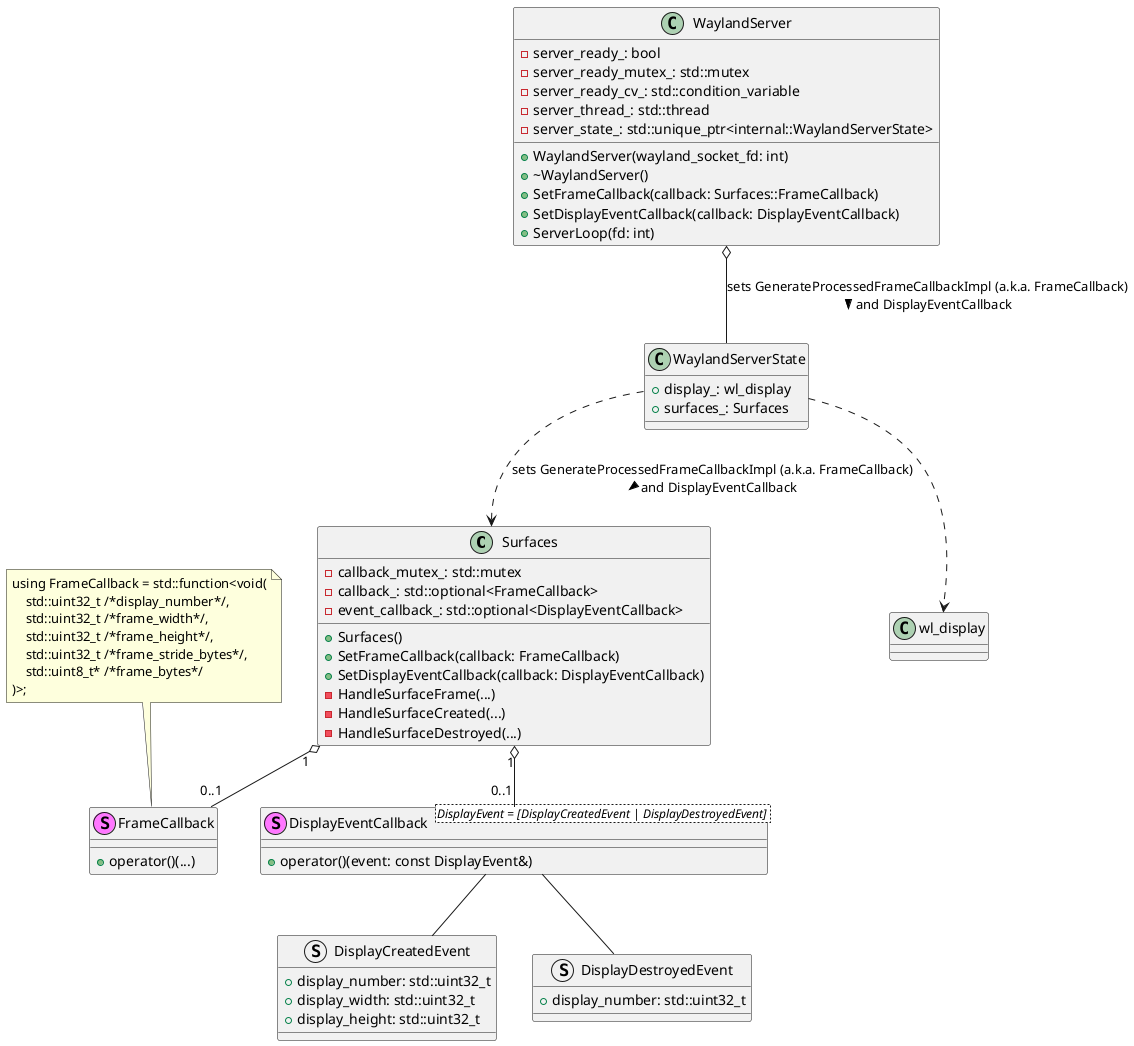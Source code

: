 @startuml

class Surfaces {
  + Surfaces()
  + SetFrameCallback(callback: FrameCallback)
  + SetDisplayEventCallback(callback: DisplayEventCallback)

  - callback_mutex_: std::mutex
  - callback_: std::optional<FrameCallback>
  - event_callback_: std::optional<DisplayEventCallback>

  - HandleSurfaceFrame(...)
  - HandleSurfaceCreated(...)
  - HandleSurfaceDestroyed(...)
}


class WaylandServer {
  -server_ready_: bool
  -server_ready_mutex_: std::mutex
  -server_ready_cv_: std::condition_variable
  -server_thread_: std::thread
  -server_state_: std::unique_ptr<internal::WaylandServerState>
  +WaylandServer(wayland_socket_fd: int)
  +~WaylandServer()
  +SetFrameCallback(callback: Surfaces::FrameCallback)
  +SetDisplayEventCallback(callback: DisplayEventCallback)
  +ServerLoop(fd: int)
}

stereotype FrameCallback {
  +operator()(...)
}
note top of FrameCallback: using FrameCallback = std::function<void(\n    std::uint32_t /*display_number*/,\n    std::uint32_t /*frame_width*/,\n    std::uint32_t /*frame_height*/,\n    std::uint32_t /*frame_stride_bytes*/,\n    std::uint8_t* /*frame_bytes*/\n)>;


struct DisplayCreatedEvent {
  +display_number: std::uint32_t
  +display_width: std::uint32_t
  +display_height: std::uint32_t
}

struct DisplayDestroyedEvent {
  +display_number: std::uint32_t
}

stereotype DisplayEventCallback<DisplayEvent = [DisplayCreatedEvent | DisplayDestroyedEvent] > {
  +operator()(event: const DisplayEvent&)
}
 

class WaylandServerState {
  +display_: wl_display
  +surfaces_: Surfaces
}


WaylandServer o-- WaylandServerState : sets GenerateProcessedFrameCallbackImpl (a.k.a. FrameCallback)\nand DisplayEventCallback >
WaylandServerState ..> Surfaces : sets GenerateProcessedFrameCallbackImpl (a.k.a. FrameCallback)\nand DisplayEventCallback >

WaylandServerState ..> wl_display

Surfaces "1" o-- "0..1" FrameCallback
Surfaces "1" o-- "0..1" DisplayEventCallback


DisplayEventCallback -- DisplayCreatedEvent 
DisplayEventCallback -- DisplayDestroyedEvent

@enduml

